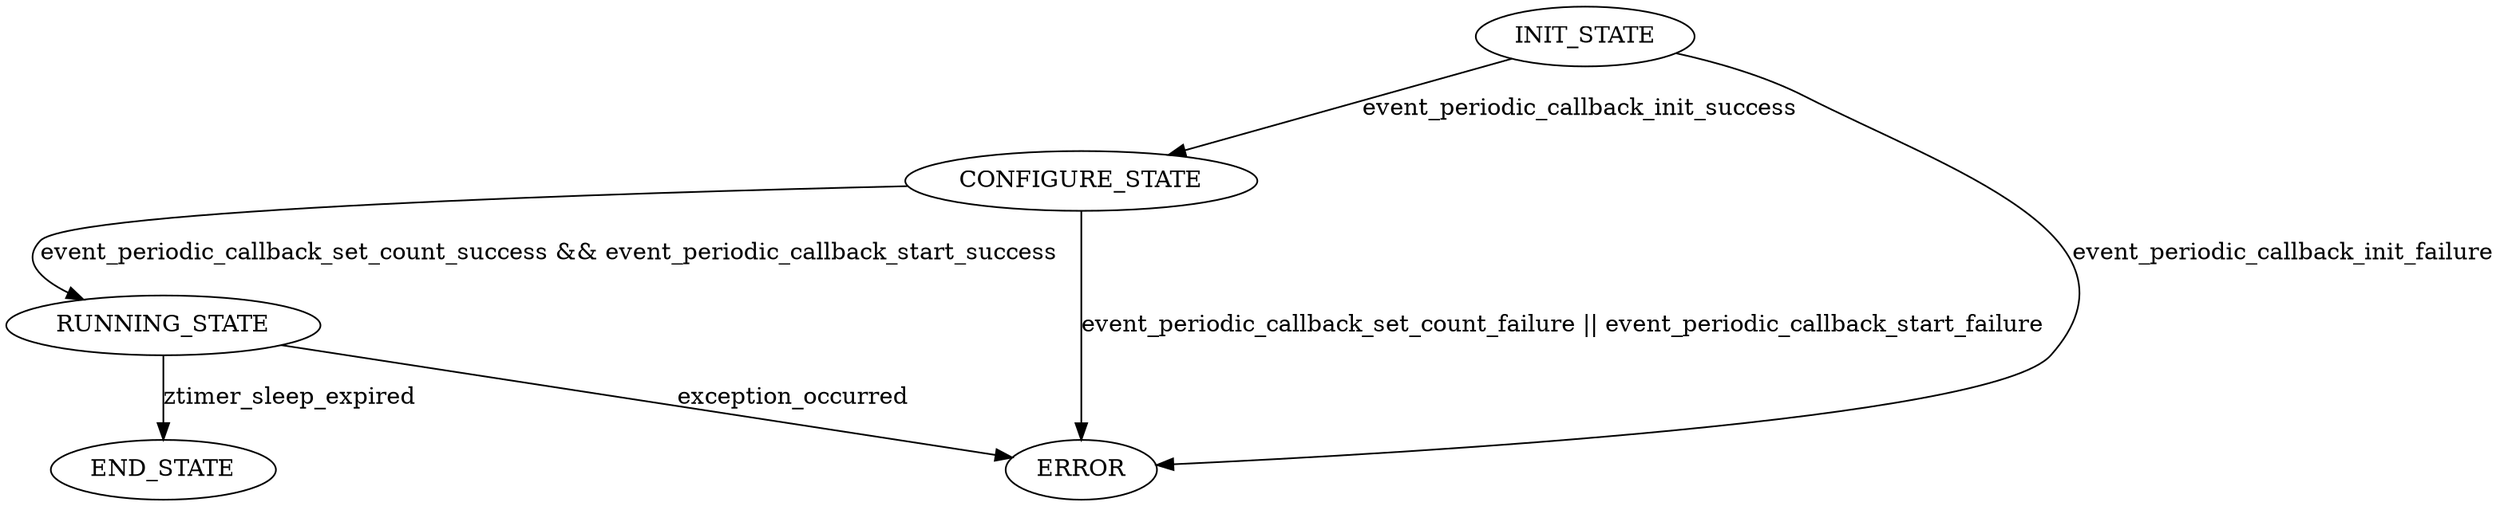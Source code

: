 // FSM
digraph {
	INIT_STATE [label=INIT_STATE]
	INIT_STATE -> CONFIGURE_STATE [label=event_periodic_callback_init_success]
	INIT_STATE -> ERROR [label=event_periodic_callback_init_failure]
	CONFIGURE_STATE [label=CONFIGURE_STATE]
	CONFIGURE_STATE -> RUNNING_STATE [label="event_periodic_callback_set_count_success && event_periodic_callback_start_success"]
	CONFIGURE_STATE -> ERROR [label="event_periodic_callback_set_count_failure || event_periodic_callback_start_failure"]
	RUNNING_STATE [label=RUNNING_STATE]
	RUNNING_STATE -> END_STATE [label=ztimer_sleep_expired]
	RUNNING_STATE -> ERROR [label=exception_occurred]
	END_STATE [label=END_STATE]
	ERROR [label=ERROR]
}
